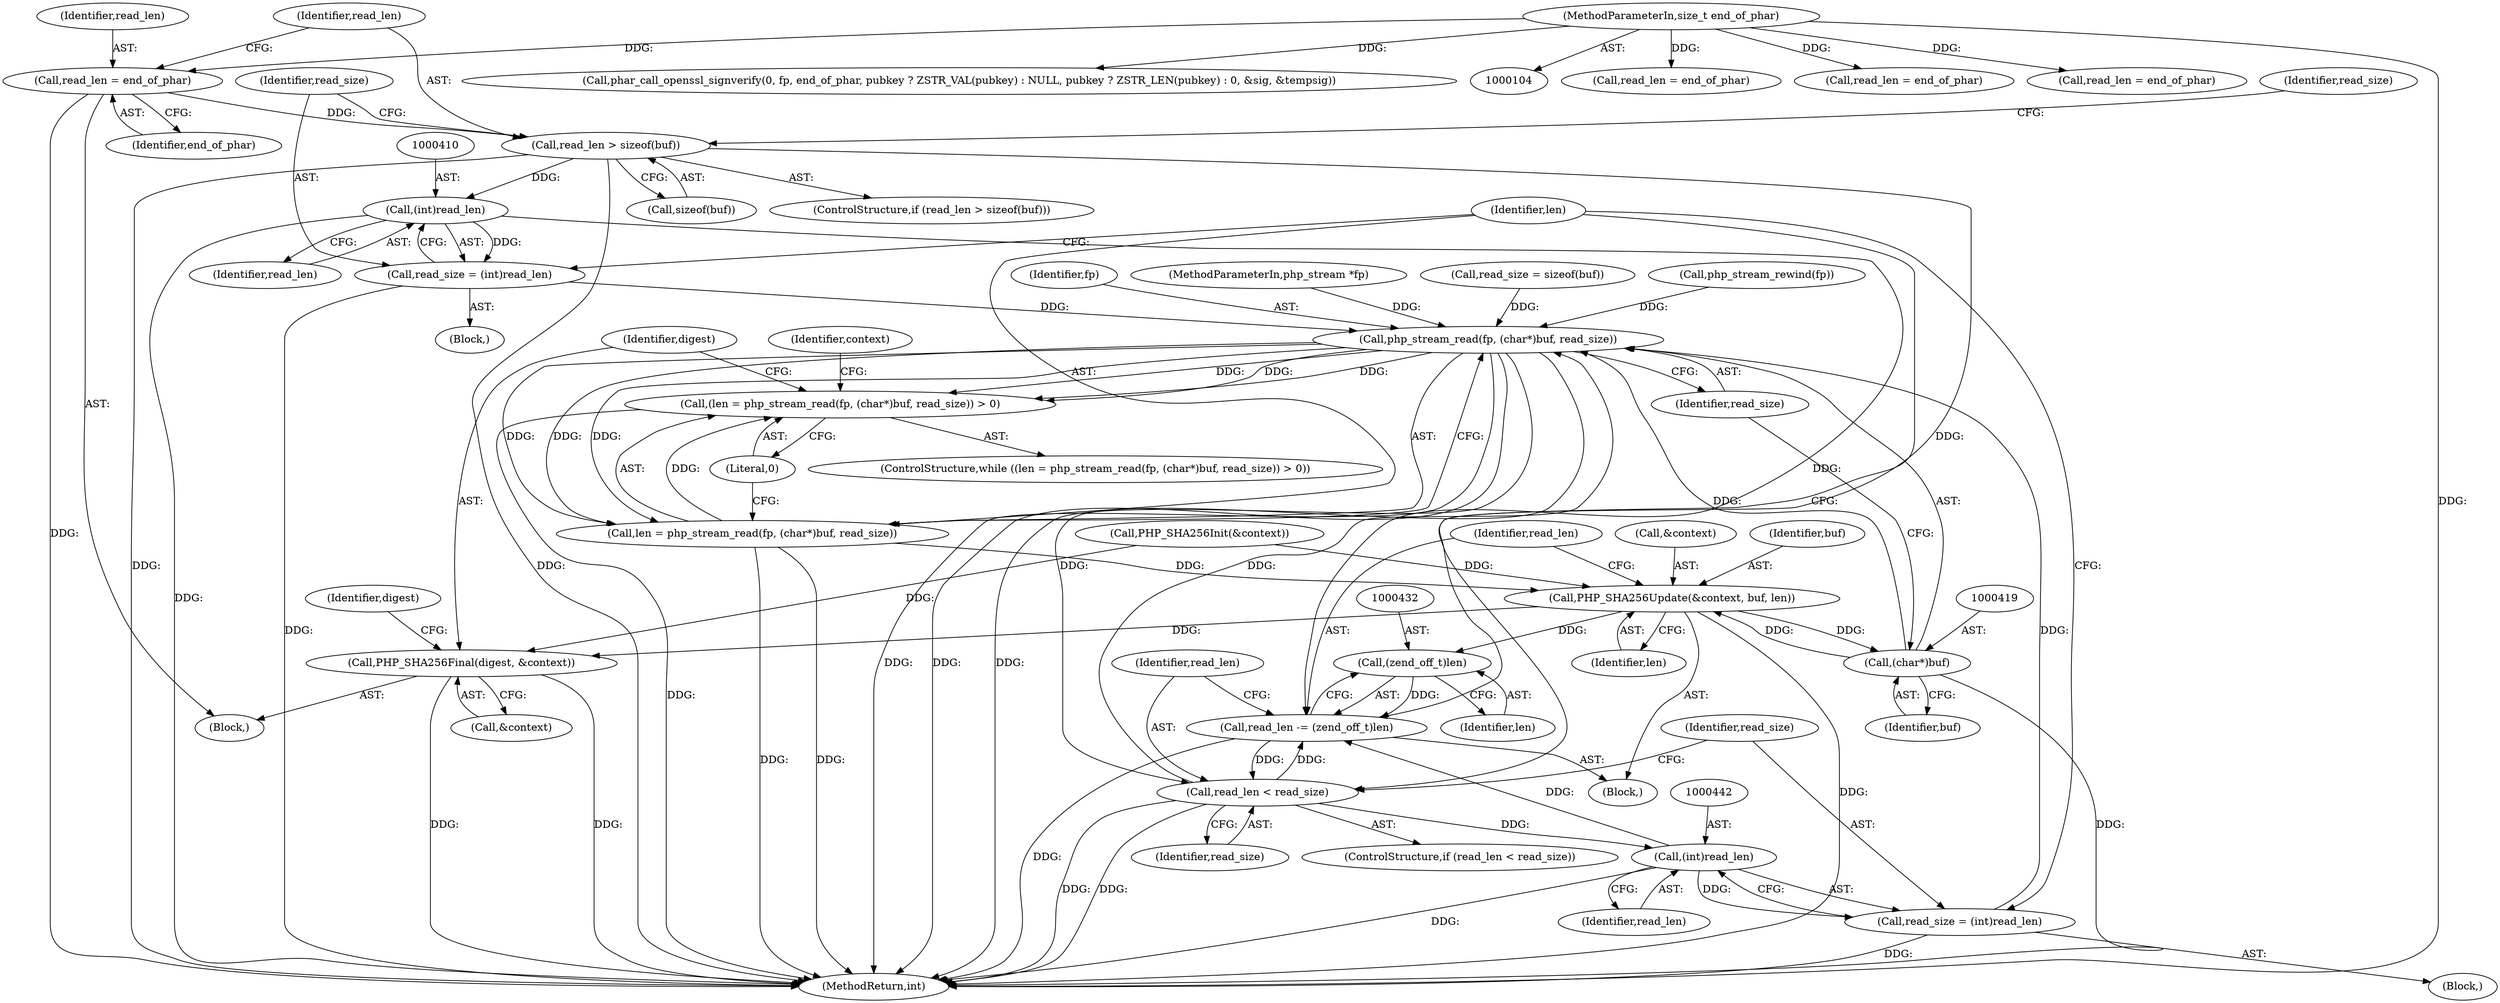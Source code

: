 digraph "0_php-src_0bfb970f43acd1e81d11be1154805f86655f15d5?w=1@API" {
"1000396" [label="(Call,read_len > sizeof(buf))"];
"1000392" [label="(Call,read_len = end_of_phar)"];
"1000106" [label="(MethodParameterIn,size_t end_of_phar)"];
"1000409" [label="(Call,(int)read_len)"];
"1000407" [label="(Call,read_size = (int)read_len)"];
"1000416" [label="(Call,php_stream_read(fp, (char*)buf, read_size))"];
"1000413" [label="(Call,(len = php_stream_read(fp, (char*)buf, read_size)) > 0)"];
"1000414" [label="(Call,len = php_stream_read(fp, (char*)buf, read_size))"];
"1000424" [label="(Call,PHP_SHA256Update(&context, buf, len))"];
"1000418" [label="(Call,(char*)buf)"];
"1000431" [label="(Call,(zend_off_t)len)"];
"1000429" [label="(Call,read_len -= (zend_off_t)len)"];
"1000435" [label="(Call,read_len < read_size)"];
"1000441" [label="(Call,(int)read_len)"];
"1000439" [label="(Call,read_size = (int)read_len)"];
"1000444" [label="(Call,PHP_SHA256Final(digest, &context))"];
"1000439" [label="(Call,read_size = (int)read_len)"];
"1000444" [label="(Call,PHP_SHA256Final(digest, &context))"];
"1000436" [label="(Identifier,read_len)"];
"1000425" [label="(Call,&context)"];
"1000497" [label="(Call,read_len = end_of_phar)"];
"1000435" [label="(Call,read_len < read_size)"];
"1000413" [label="(Call,(len = php_stream_read(fp, (char*)buf, read_size)) > 0)"];
"1000287" [label="(Call,read_len = end_of_phar)"];
"1000437" [label="(Identifier,read_size)"];
"1000445" [label="(Identifier,digest)"];
"1000427" [label="(Identifier,buf)"];
"1000401" [label="(Call,read_size = sizeof(buf))"];
"1000411" [label="(Identifier,read_len)"];
"1000602" [label="(Call,read_len = end_of_phar)"];
"1000422" [label="(Literal,0)"];
"1000424" [label="(Call,PHP_SHA256Update(&context, buf, len))"];
"1000446" [label="(Call,&context)"];
"1000371" [label="(Block,)"];
"1000398" [label="(Call,sizeof(buf))"];
"1000416" [label="(Call,php_stream_read(fp, (char*)buf, read_size))"];
"1000414" [label="(Call,len = php_stream_read(fp, (char*)buf, read_size))"];
"1000443" [label="(Identifier,read_len)"];
"1000406" [label="(Block,)"];
"1000418" [label="(Call,(char*)buf)"];
"1000119" [label="(Call,php_stream_rewind(fp))"];
"1000214" [label="(Call,phar_call_openssl_signverify(0, fp, end_of_phar, pubkey ? ZSTR_VAL(pubkey) : NULL, pubkey ? ZSTR_LEN(pubkey) : 0, &sig, &tempsig))"];
"1000409" [label="(Call,(int)read_len)"];
"1000393" [label="(Identifier,read_len)"];
"1000396" [label="(Call,read_len > sizeof(buf))"];
"1000441" [label="(Call,(int)read_len)"];
"1000402" [label="(Identifier,read_size)"];
"1000421" [label="(Identifier,read_size)"];
"1000433" [label="(Identifier,len)"];
"1000429" [label="(Call,read_len -= (zend_off_t)len)"];
"1000397" [label="(Identifier,read_len)"];
"1000106" [label="(MethodParameterIn,size_t end_of_phar)"];
"1000407" [label="(Call,read_size = (int)read_len)"];
"1000423" [label="(Block,)"];
"1000428" [label="(Identifier,len)"];
"1000426" [label="(Identifier,context)"];
"1000434" [label="(ControlStructure,if (read_len < read_size))"];
"1000450" [label="(Identifier,digest)"];
"1000430" [label="(Identifier,read_len)"];
"1000408" [label="(Identifier,read_size)"];
"1000438" [label="(Block,)"];
"1000412" [label="(ControlStructure,while ((len = php_stream_read(fp, (char*)buf, read_size)) > 0))"];
"1000420" [label="(Identifier,buf)"];
"1000440" [label="(Identifier,read_size)"];
"1000417" [label="(Identifier,fp)"];
"1000105" [label="(MethodParameterIn,php_stream *fp)"];
"1000431" [label="(Call,(zend_off_t)len)"];
"1000395" [label="(ControlStructure,if (read_len > sizeof(buf)))"];
"1000394" [label="(Identifier,end_of_phar)"];
"1000415" [label="(Identifier,len)"];
"1000389" [label="(Call,PHP_SHA256Init(&context))"];
"1000697" [label="(MethodReturn,int)"];
"1000392" [label="(Call,read_len = end_of_phar)"];
"1000396" -> "1000395"  [label="AST: "];
"1000396" -> "1000398"  [label="CFG: "];
"1000397" -> "1000396"  [label="AST: "];
"1000398" -> "1000396"  [label="AST: "];
"1000402" -> "1000396"  [label="CFG: "];
"1000408" -> "1000396"  [label="CFG: "];
"1000396" -> "1000697"  [label="DDG: "];
"1000396" -> "1000697"  [label="DDG: "];
"1000392" -> "1000396"  [label="DDG: "];
"1000396" -> "1000409"  [label="DDG: "];
"1000396" -> "1000429"  [label="DDG: "];
"1000392" -> "1000371"  [label="AST: "];
"1000392" -> "1000394"  [label="CFG: "];
"1000393" -> "1000392"  [label="AST: "];
"1000394" -> "1000392"  [label="AST: "];
"1000397" -> "1000392"  [label="CFG: "];
"1000392" -> "1000697"  [label="DDG: "];
"1000106" -> "1000392"  [label="DDG: "];
"1000106" -> "1000104"  [label="AST: "];
"1000106" -> "1000697"  [label="DDG: "];
"1000106" -> "1000214"  [label="DDG: "];
"1000106" -> "1000287"  [label="DDG: "];
"1000106" -> "1000497"  [label="DDG: "];
"1000106" -> "1000602"  [label="DDG: "];
"1000409" -> "1000407"  [label="AST: "];
"1000409" -> "1000411"  [label="CFG: "];
"1000410" -> "1000409"  [label="AST: "];
"1000411" -> "1000409"  [label="AST: "];
"1000407" -> "1000409"  [label="CFG: "];
"1000409" -> "1000697"  [label="DDG: "];
"1000409" -> "1000407"  [label="DDG: "];
"1000409" -> "1000429"  [label="DDG: "];
"1000407" -> "1000406"  [label="AST: "];
"1000408" -> "1000407"  [label="AST: "];
"1000415" -> "1000407"  [label="CFG: "];
"1000407" -> "1000697"  [label="DDG: "];
"1000407" -> "1000416"  [label="DDG: "];
"1000416" -> "1000414"  [label="AST: "];
"1000416" -> "1000421"  [label="CFG: "];
"1000417" -> "1000416"  [label="AST: "];
"1000418" -> "1000416"  [label="AST: "];
"1000421" -> "1000416"  [label="AST: "];
"1000414" -> "1000416"  [label="CFG: "];
"1000416" -> "1000697"  [label="DDG: "];
"1000416" -> "1000697"  [label="DDG: "];
"1000416" -> "1000697"  [label="DDG: "];
"1000416" -> "1000413"  [label="DDG: "];
"1000416" -> "1000413"  [label="DDG: "];
"1000416" -> "1000413"  [label="DDG: "];
"1000416" -> "1000414"  [label="DDG: "];
"1000416" -> "1000414"  [label="DDG: "];
"1000416" -> "1000414"  [label="DDG: "];
"1000119" -> "1000416"  [label="DDG: "];
"1000105" -> "1000416"  [label="DDG: "];
"1000418" -> "1000416"  [label="DDG: "];
"1000435" -> "1000416"  [label="DDG: "];
"1000439" -> "1000416"  [label="DDG: "];
"1000401" -> "1000416"  [label="DDG: "];
"1000416" -> "1000435"  [label="DDG: "];
"1000413" -> "1000412"  [label="AST: "];
"1000413" -> "1000422"  [label="CFG: "];
"1000414" -> "1000413"  [label="AST: "];
"1000422" -> "1000413"  [label="AST: "];
"1000426" -> "1000413"  [label="CFG: "];
"1000445" -> "1000413"  [label="CFG: "];
"1000413" -> "1000697"  [label="DDG: "];
"1000414" -> "1000413"  [label="DDG: "];
"1000415" -> "1000414"  [label="AST: "];
"1000422" -> "1000414"  [label="CFG: "];
"1000414" -> "1000697"  [label="DDG: "];
"1000414" -> "1000697"  [label="DDG: "];
"1000414" -> "1000424"  [label="DDG: "];
"1000424" -> "1000423"  [label="AST: "];
"1000424" -> "1000428"  [label="CFG: "];
"1000425" -> "1000424"  [label="AST: "];
"1000427" -> "1000424"  [label="AST: "];
"1000428" -> "1000424"  [label="AST: "];
"1000430" -> "1000424"  [label="CFG: "];
"1000424" -> "1000697"  [label="DDG: "];
"1000424" -> "1000418"  [label="DDG: "];
"1000389" -> "1000424"  [label="DDG: "];
"1000418" -> "1000424"  [label="DDG: "];
"1000424" -> "1000431"  [label="DDG: "];
"1000424" -> "1000444"  [label="DDG: "];
"1000418" -> "1000420"  [label="CFG: "];
"1000419" -> "1000418"  [label="AST: "];
"1000420" -> "1000418"  [label="AST: "];
"1000421" -> "1000418"  [label="CFG: "];
"1000418" -> "1000697"  [label="DDG: "];
"1000431" -> "1000429"  [label="AST: "];
"1000431" -> "1000433"  [label="CFG: "];
"1000432" -> "1000431"  [label="AST: "];
"1000433" -> "1000431"  [label="AST: "];
"1000429" -> "1000431"  [label="CFG: "];
"1000431" -> "1000429"  [label="DDG: "];
"1000429" -> "1000423"  [label="AST: "];
"1000430" -> "1000429"  [label="AST: "];
"1000436" -> "1000429"  [label="CFG: "];
"1000429" -> "1000697"  [label="DDG: "];
"1000435" -> "1000429"  [label="DDG: "];
"1000441" -> "1000429"  [label="DDG: "];
"1000429" -> "1000435"  [label="DDG: "];
"1000435" -> "1000434"  [label="AST: "];
"1000435" -> "1000437"  [label="CFG: "];
"1000436" -> "1000435"  [label="AST: "];
"1000437" -> "1000435"  [label="AST: "];
"1000415" -> "1000435"  [label="CFG: "];
"1000440" -> "1000435"  [label="CFG: "];
"1000435" -> "1000697"  [label="DDG: "];
"1000435" -> "1000697"  [label="DDG: "];
"1000435" -> "1000441"  [label="DDG: "];
"1000441" -> "1000439"  [label="AST: "];
"1000441" -> "1000443"  [label="CFG: "];
"1000442" -> "1000441"  [label="AST: "];
"1000443" -> "1000441"  [label="AST: "];
"1000439" -> "1000441"  [label="CFG: "];
"1000441" -> "1000697"  [label="DDG: "];
"1000441" -> "1000439"  [label="DDG: "];
"1000439" -> "1000438"  [label="AST: "];
"1000440" -> "1000439"  [label="AST: "];
"1000415" -> "1000439"  [label="CFG: "];
"1000439" -> "1000697"  [label="DDG: "];
"1000444" -> "1000371"  [label="AST: "];
"1000444" -> "1000446"  [label="CFG: "];
"1000445" -> "1000444"  [label="AST: "];
"1000446" -> "1000444"  [label="AST: "];
"1000450" -> "1000444"  [label="CFG: "];
"1000444" -> "1000697"  [label="DDG: "];
"1000444" -> "1000697"  [label="DDG: "];
"1000389" -> "1000444"  [label="DDG: "];
}
